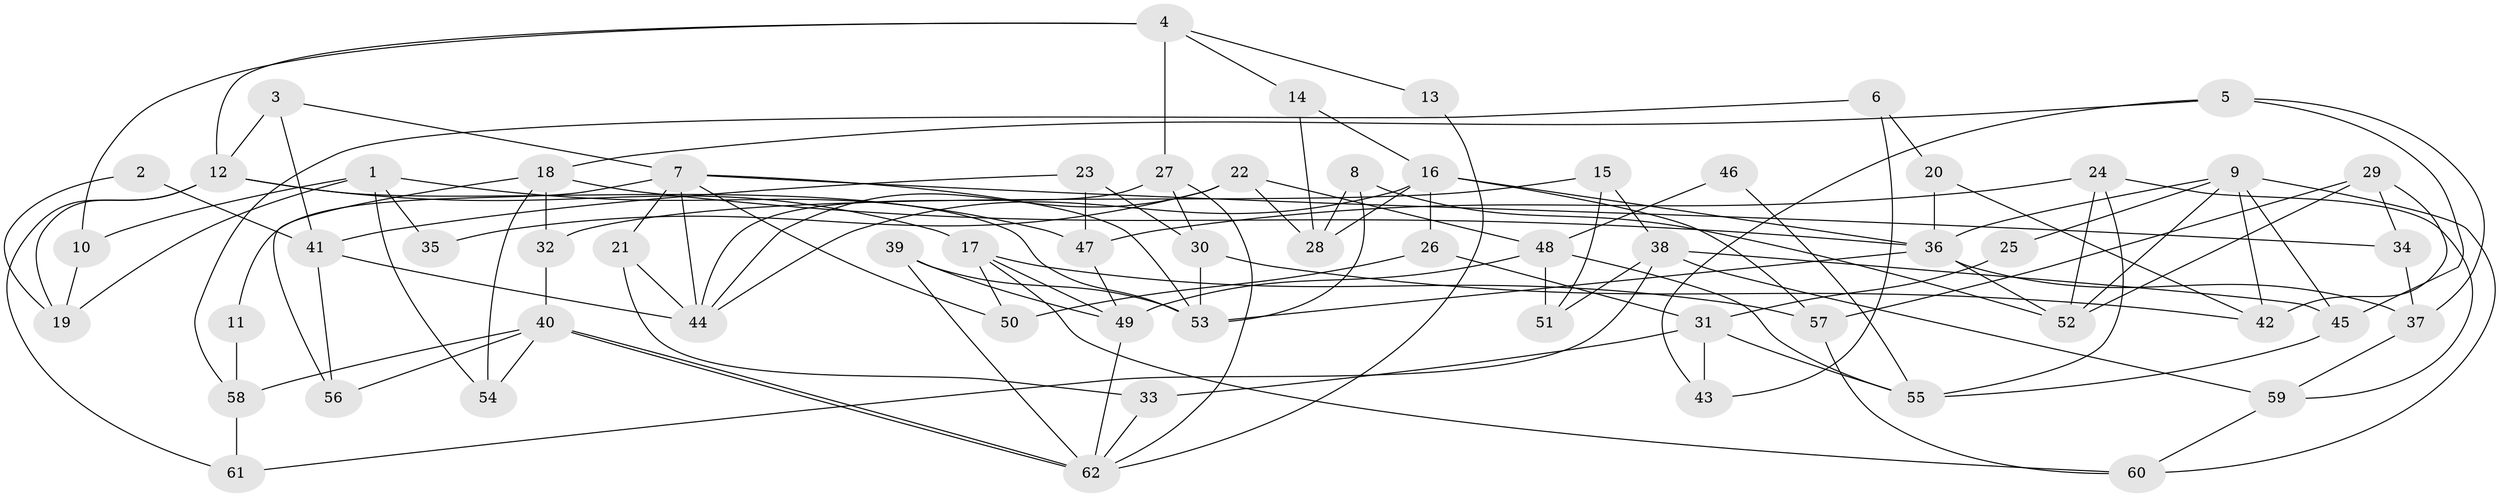 // Generated by graph-tools (version 1.1) at 2025/35/03/09/25 02:35:55]
// undirected, 62 vertices, 124 edges
graph export_dot {
graph [start="1"]
  node [color=gray90,style=filled];
  1;
  2;
  3;
  4;
  5;
  6;
  7;
  8;
  9;
  10;
  11;
  12;
  13;
  14;
  15;
  16;
  17;
  18;
  19;
  20;
  21;
  22;
  23;
  24;
  25;
  26;
  27;
  28;
  29;
  30;
  31;
  32;
  33;
  34;
  35;
  36;
  37;
  38;
  39;
  40;
  41;
  42;
  43;
  44;
  45;
  46;
  47;
  48;
  49;
  50;
  51;
  52;
  53;
  54;
  55;
  56;
  57;
  58;
  59;
  60;
  61;
  62;
  1 -- 47;
  1 -- 19;
  1 -- 10;
  1 -- 35;
  1 -- 54;
  2 -- 19;
  2 -- 41;
  3 -- 12;
  3 -- 7;
  3 -- 41;
  4 -- 12;
  4 -- 27;
  4 -- 10;
  4 -- 13;
  4 -- 14;
  5 -- 45;
  5 -- 37;
  5 -- 18;
  5 -- 43;
  6 -- 43;
  6 -- 20;
  6 -- 58;
  7 -- 53;
  7 -- 34;
  7 -- 11;
  7 -- 21;
  7 -- 44;
  7 -- 50;
  8 -- 53;
  8 -- 52;
  8 -- 28;
  9 -- 45;
  9 -- 52;
  9 -- 25;
  9 -- 36;
  9 -- 42;
  9 -- 60;
  10 -- 19;
  11 -- 58;
  12 -- 53;
  12 -- 17;
  12 -- 19;
  12 -- 61;
  13 -- 62;
  14 -- 28;
  14 -- 16;
  15 -- 51;
  15 -- 32;
  15 -- 38;
  16 -- 44;
  16 -- 26;
  16 -- 28;
  16 -- 36;
  16 -- 57;
  17 -- 57;
  17 -- 60;
  17 -- 49;
  17 -- 50;
  18 -- 36;
  18 -- 32;
  18 -- 54;
  18 -- 56;
  20 -- 36;
  20 -- 42;
  21 -- 44;
  21 -- 33;
  22 -- 28;
  22 -- 44;
  22 -- 35;
  22 -- 48;
  23 -- 41;
  23 -- 30;
  23 -- 47;
  24 -- 47;
  24 -- 59;
  24 -- 52;
  24 -- 55;
  25 -- 31;
  26 -- 50;
  26 -- 31;
  27 -- 62;
  27 -- 44;
  27 -- 30;
  29 -- 52;
  29 -- 42;
  29 -- 34;
  29 -- 57;
  30 -- 53;
  30 -- 42;
  31 -- 55;
  31 -- 33;
  31 -- 43;
  32 -- 40;
  33 -- 62;
  34 -- 37;
  36 -- 37;
  36 -- 52;
  36 -- 53;
  37 -- 59;
  38 -- 61;
  38 -- 45;
  38 -- 51;
  38 -- 59;
  39 -- 62;
  39 -- 49;
  39 -- 53;
  40 -- 54;
  40 -- 62;
  40 -- 62;
  40 -- 56;
  40 -- 58;
  41 -- 56;
  41 -- 44;
  45 -- 55;
  46 -- 48;
  46 -- 55;
  47 -- 49;
  48 -- 49;
  48 -- 51;
  48 -- 55;
  49 -- 62;
  57 -- 60;
  58 -- 61;
  59 -- 60;
}
